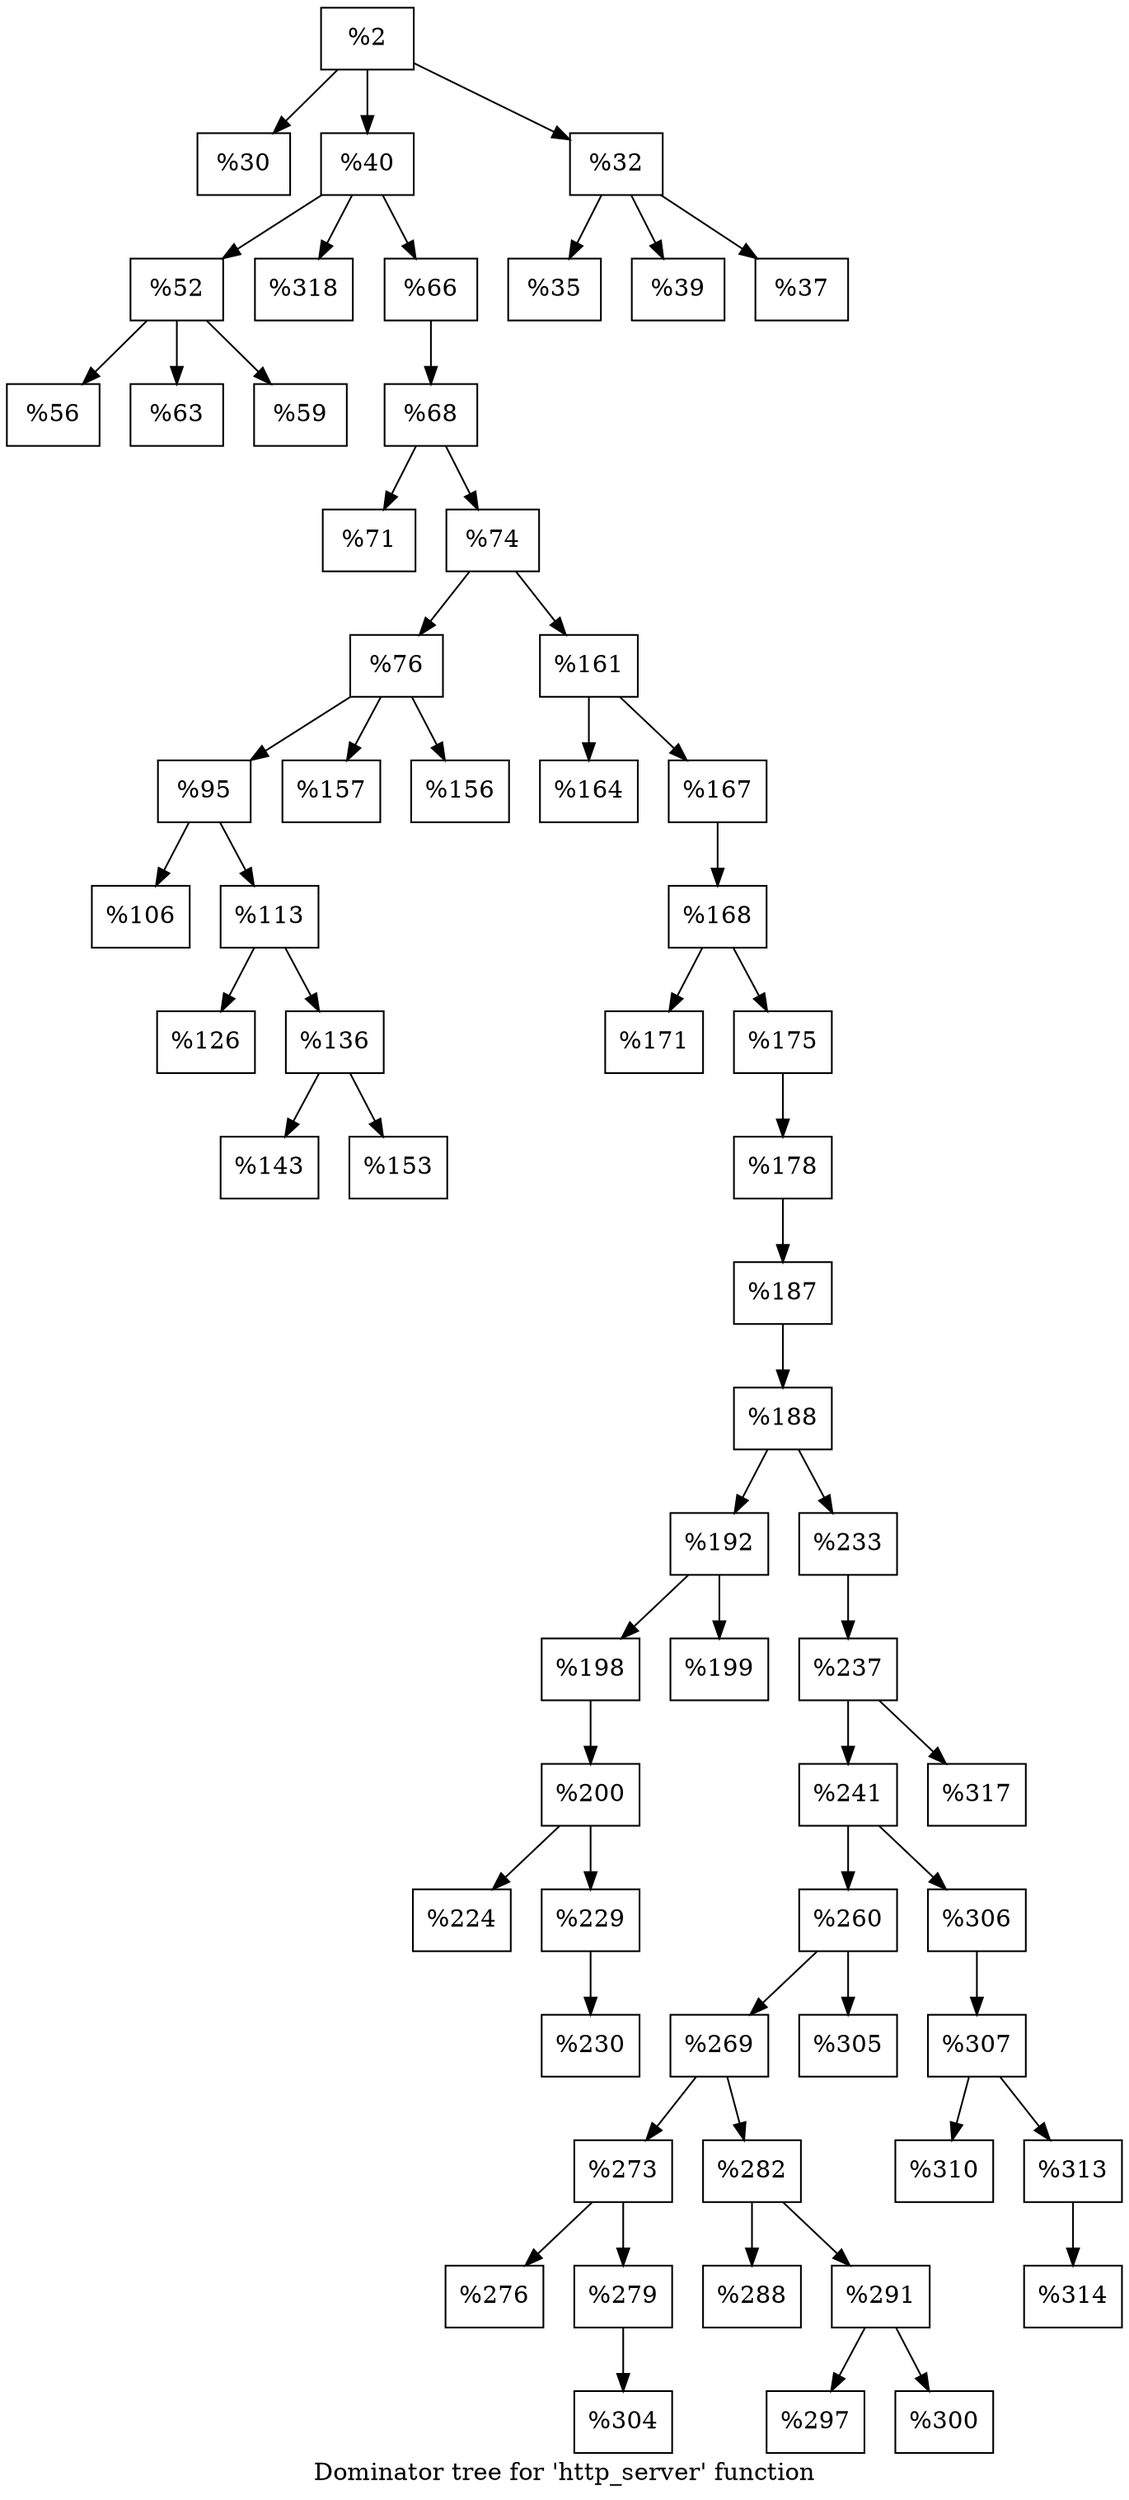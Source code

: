 digraph "Dominator tree for 'http_server' function" {
	label="Dominator tree for 'http_server' function";

	Node0x2599de0 [shape=record,label="{%2}"];
	Node0x2599de0 -> Node0x256b060;
	Node0x2599de0 -> Node0x25e5680;
	Node0x2599de0 -> Node0x25aa430;
	Node0x256b060 [shape=record,label="{%30}"];
	Node0x25e5680 [shape=record,label="{%40}"];
	Node0x25e5680 -> Node0x253bda0;
	Node0x25e5680 -> Node0x2597bf0;
	Node0x25e5680 -> Node0x25bd280;
	Node0x253bda0 [shape=record,label="{%52}"];
	Node0x253bda0 -> Node0x257c5b0;
	Node0x253bda0 -> Node0x25eaa20;
	Node0x253bda0 -> Node0x25e5160;
	Node0x257c5b0 [shape=record,label="{%56}"];
	Node0x25eaa20 [shape=record,label="{%63}"];
	Node0x25e5160 [shape=record,label="{%59}"];
	Node0x2597bf0 [shape=record,label="{%318}"];
	Node0x25bd280 [shape=record,label="{%66}"];
	Node0x25bd280 -> Node0x2555670;
	Node0x2555670 [shape=record,label="{%68}"];
	Node0x2555670 -> Node0x255a4b0;
	Node0x2555670 -> Node0x25b5e90;
	Node0x255a4b0 [shape=record,label="{%71}"];
	Node0x25b5e90 [shape=record,label="{%74}"];
	Node0x25b5e90 -> Node0x2583570;
	Node0x25b5e90 -> Node0x25e9810;
	Node0x2583570 [shape=record,label="{%76}"];
	Node0x2583570 -> Node0x25ee0b0;
	Node0x2583570 -> Node0x2597fd0;
	Node0x2583570 -> Node0x25b6560;
	Node0x25ee0b0 [shape=record,label="{%95}"];
	Node0x25ee0b0 -> Node0x25829a0;
	Node0x25ee0b0 -> Node0x25ea5a0;
	Node0x25829a0 [shape=record,label="{%106}"];
	Node0x25ea5a0 [shape=record,label="{%113}"];
	Node0x25ea5a0 -> Node0x25544f0;
	Node0x25ea5a0 -> Node0x255daa0;
	Node0x25544f0 [shape=record,label="{%126}"];
	Node0x255daa0 [shape=record,label="{%136}"];
	Node0x255daa0 -> Node0x25e2550;
	Node0x255daa0 -> Node0x25bb4b0;
	Node0x25e2550 [shape=record,label="{%143}"];
	Node0x25bb4b0 [shape=record,label="{%153}"];
	Node0x2597fd0 [shape=record,label="{%157}"];
	Node0x25b6560 [shape=record,label="{%156}"];
	Node0x25e9810 [shape=record,label="{%161}"];
	Node0x25e9810 -> Node0x255a780;
	Node0x25e9810 -> Node0x2589d40;
	Node0x255a780 [shape=record,label="{%164}"];
	Node0x2589d40 [shape=record,label="{%167}"];
	Node0x2589d40 -> Node0x25824f0;
	Node0x25824f0 [shape=record,label="{%168}"];
	Node0x25824f0 -> Node0x25c3300;
	Node0x25824f0 -> Node0x2552bb0;
	Node0x25c3300 [shape=record,label="{%171}"];
	Node0x2552bb0 [shape=record,label="{%175}"];
	Node0x2552bb0 -> Node0x257fbc0;
	Node0x257fbc0 [shape=record,label="{%178}"];
	Node0x257fbc0 -> Node0x2598d50;
	Node0x2598d50 [shape=record,label="{%187}"];
	Node0x2598d50 -> Node0x25f0580;
	Node0x25f0580 [shape=record,label="{%188}"];
	Node0x25f0580 -> Node0x25991c0;
	Node0x25f0580 -> Node0x25986f0;
	Node0x25991c0 [shape=record,label="{%192}"];
	Node0x25991c0 -> Node0x2593a00;
	Node0x25991c0 -> Node0x259f370;
	Node0x2593a00 [shape=record,label="{%198}"];
	Node0x2593a00 -> Node0x25ab8d0;
	Node0x25ab8d0 [shape=record,label="{%200}"];
	Node0x25ab8d0 -> Node0x25b1a00;
	Node0x25ab8d0 -> Node0x259edc0;
	Node0x25b1a00 [shape=record,label="{%224}"];
	Node0x259edc0 [shape=record,label="{%229}"];
	Node0x259edc0 -> Node0x2552800;
	Node0x2552800 [shape=record,label="{%230}"];
	Node0x259f370 [shape=record,label="{%199}"];
	Node0x25986f0 [shape=record,label="{%233}"];
	Node0x25986f0 -> Node0x25be350;
	Node0x25be350 [shape=record,label="{%237}"];
	Node0x25be350 -> Node0x25ad690;
	Node0x25be350 -> Node0x25c2e50;
	Node0x25ad690 [shape=record,label="{%241}"];
	Node0x25ad690 -> Node0x25f1b80;
	Node0x25ad690 -> Node0x24ea490;
	Node0x25f1b80 [shape=record,label="{%260}"];
	Node0x25f1b80 -> Node0x25f3610;
	Node0x25f1b80 -> Node0x25bdf50;
	Node0x25f3610 [shape=record,label="{%269}"];
	Node0x25f3610 -> Node0x25584c0;
	Node0x25f3610 -> Node0x257e450;
	Node0x25584c0 [shape=record,label="{%273}"];
	Node0x25584c0 -> Node0x25574c0;
	Node0x25584c0 -> Node0x25a61b0;
	Node0x25574c0 [shape=record,label="{%276}"];
	Node0x25a61b0 [shape=record,label="{%279}"];
	Node0x25a61b0 -> Node0x2596210;
	Node0x2596210 [shape=record,label="{%304}"];
	Node0x257e450 [shape=record,label="{%282}"];
	Node0x257e450 -> Node0x25e89d0;
	Node0x257e450 -> Node0x256d780;
	Node0x25e89d0 [shape=record,label="{%288}"];
	Node0x256d780 [shape=record,label="{%291}"];
	Node0x256d780 -> Node0x2562b00;
	Node0x256d780 -> Node0x25832d0;
	Node0x2562b00 [shape=record,label="{%297}"];
	Node0x25832d0 [shape=record,label="{%300}"];
	Node0x25bdf50 [shape=record,label="{%305}"];
	Node0x24ea490 [shape=record,label="{%306}"];
	Node0x24ea490 -> Node0x25e1ea0;
	Node0x25e1ea0 [shape=record,label="{%307}"];
	Node0x25e1ea0 -> Node0x25884d0;
	Node0x25e1ea0 -> Node0x25c3c30;
	Node0x25884d0 [shape=record,label="{%310}"];
	Node0x25c3c30 [shape=record,label="{%313}"];
	Node0x25c3c30 -> Node0x25f2710;
	Node0x25f2710 [shape=record,label="{%314}"];
	Node0x25c2e50 [shape=record,label="{%317}"];
	Node0x25aa430 [shape=record,label="{%32}"];
	Node0x25aa430 -> Node0x258b050;
	Node0x25aa430 -> Node0x25f3940;
	Node0x25aa430 -> Node0x25623f0;
	Node0x258b050 [shape=record,label="{%35}"];
	Node0x25f3940 [shape=record,label="{%39}"];
	Node0x25623f0 [shape=record,label="{%37}"];
}
